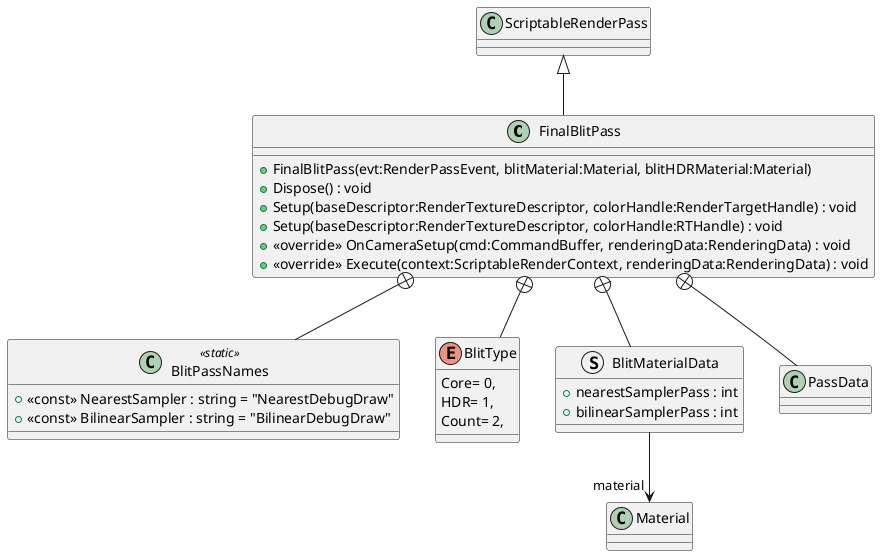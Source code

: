 @startuml
class FinalBlitPass {
    + FinalBlitPass(evt:RenderPassEvent, blitMaterial:Material, blitHDRMaterial:Material)
    + Dispose() : void
    + Setup(baseDescriptor:RenderTextureDescriptor, colorHandle:RenderTargetHandle) : void
    + Setup(baseDescriptor:RenderTextureDescriptor, colorHandle:RTHandle) : void
    + <<override>> OnCameraSetup(cmd:CommandBuffer, renderingData:RenderingData) : void
    + <<override>> Execute(context:ScriptableRenderContext, renderingData:RenderingData) : void
}
class BlitPassNames <<static>> {
    + <<const>> NearestSampler : string = "NearestDebugDraw"
    + <<const>> BilinearSampler : string = "BilinearDebugDraw"
}
enum BlitType {
    Core= 0,
    HDR= 1,
    Count= 2,
}
struct BlitMaterialData {
    + nearestSamplerPass : int
    + bilinearSamplerPass : int
}
class PassData {
}
ScriptableRenderPass <|-- FinalBlitPass
FinalBlitPass +-- BlitPassNames
FinalBlitPass +-- BlitType
FinalBlitPass +-- BlitMaterialData
BlitMaterialData --> "material" Material
FinalBlitPass +-- PassData
@enduml
